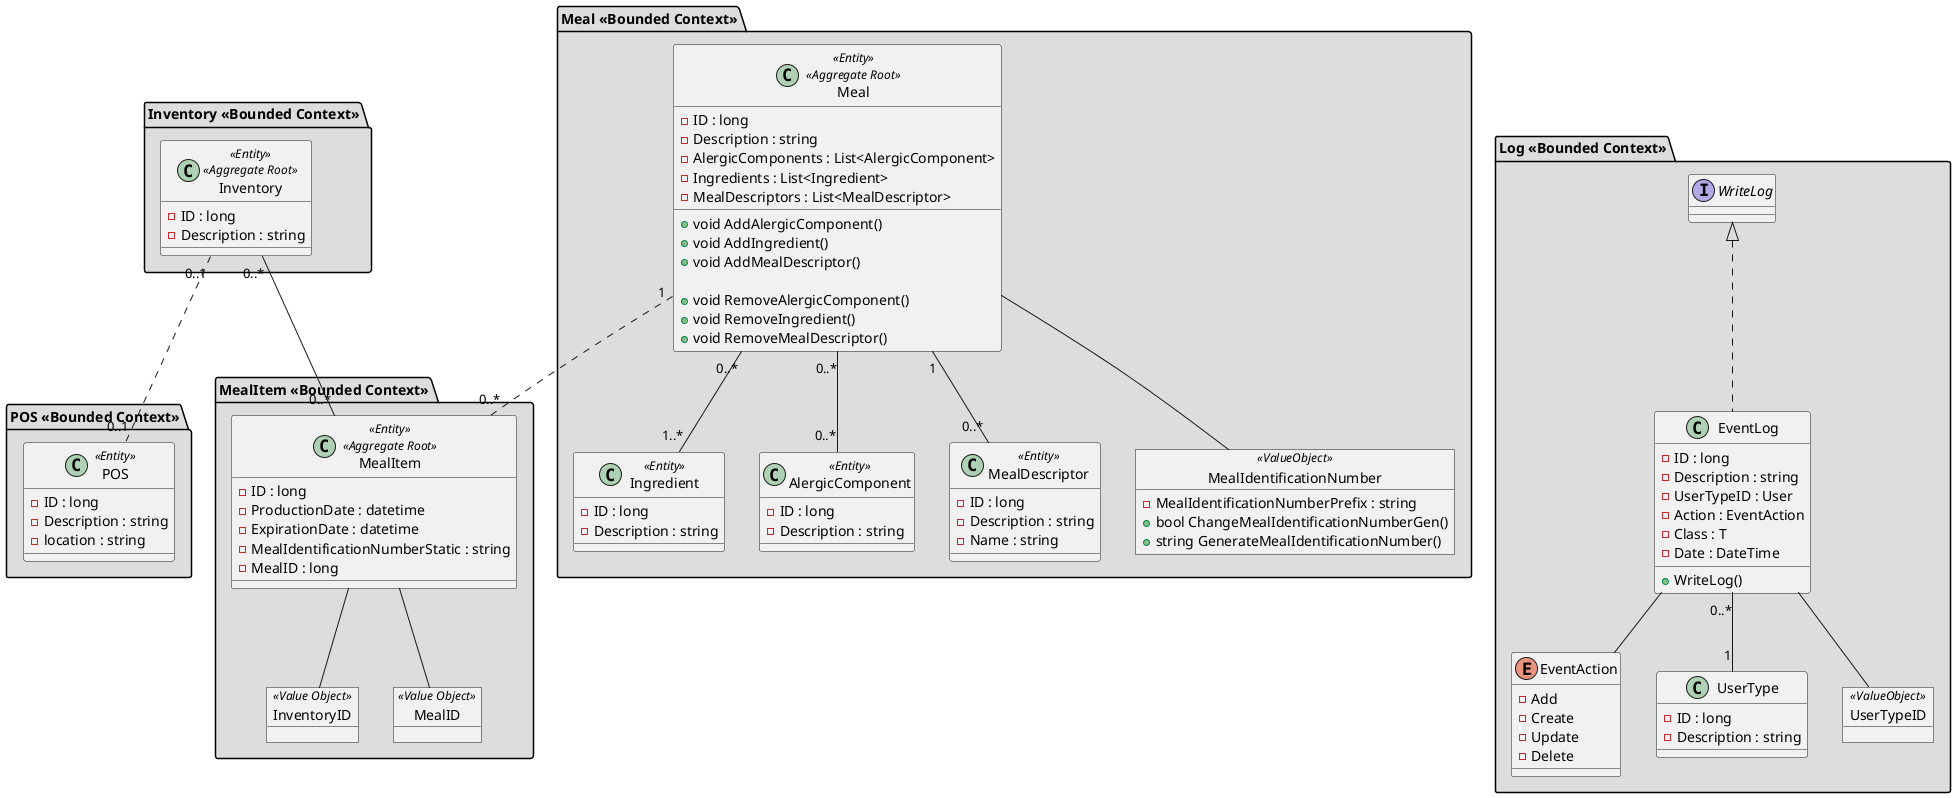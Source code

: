 @startuml DomainModelDiagram

package "Inventory <<Bounded Context>>" #DDDDDD {

    class Inventory <<Entity>> <<Aggregate Root>> {
        -ID : long
        -Description : string
    }
      
}

package "POS <<Bounded Context>>" #DDDDDD {

    class POS <<Entity>> {
        -ID : long
        -Description : string
        -location : string
    }
}

Inventory "0..1" .. "0..1" POS 

package "MealItem <<Bounded Context>>" #DDDDDD {

    class MealItem <<Entity>> <<Aggregate Root>> {
        -ID : long
        -ProductionDate : datetime
        -ExpirationDate : datetime
        -MealIdentificationNumberStatic : string
        -MealID : long
    }

    object InventoryID <<Value Object>>

    object MealID <<Value Object>>

    MealItem -- InventoryID
    MealItem -- MealID
    Inventory "0..*" -- "0..*" MealItem
}

package "Meal <<Bounded Context>>" #DDDDDD {

    class Meal <<Entity>> <<Aggregate Root>> {
        -ID : long
        -Description : string
        -AlergicComponents : List<AlergicComponent>
        -Ingredients : List<Ingredient>
        -MealDescriptors : List<MealDescriptor>

        +void AddAlergicComponent()
        +void AddIngredient()
        +void AddMealDescriptor()

        +void RemoveAlergicComponent()
        +void RemoveIngredient()
        +void RemoveMealDescriptor()
    }

    class Ingredient <<Entity>> {
        -ID : long
        -Description : string
    }

    class AlergicComponent <<Entity>> {
        -ID : long
        -Description : string
    }

    class MealDescriptor <<Entity>> {
        -ID : long
        -Description : string
        -Name : string
    }

    object MealIdentificationNumber <<ValueObject>> {
        -MealIdentificationNumberPrefix : string

        +bool ChangeMealIdentificationNumberGen()
        +string GenerateMealIdentificationNumber()
    }

    object Meal.MealID <<Value Object>>

    Meal "0..*" -- "0..*" AlergicComponent
    Meal "1" -- "0..*" MealDescriptor
    Meal "0..*" -- "1..*" Ingredient
    Meal -- MealIdentificationNumber
    Meal -- Meal.MealID
}

Meal "1" .. "0..*" MealItem



package "Log <<Bounded Context>>" #DDDDDD {

    interface WriteLog

    class EventLog  {
        -ID : long
        -Description : string
        -UserTypeID : User
        -Action : EventAction
        -Class : T
        -Date : DateTime

        +WriteLog()
    }

    enum EventAction {
        - Add
        - Create
        - Update
        - Delete
    }

    class UserType {
        -ID : long
        -Description : string
    }

    object UserTypeID <<ValueObject>>

    WriteLog <|.. EventLog
    EventLog -- UserTypeID
    EventLog -- EventAction
    EventLog "0..*" -- "1" UserType
}

@enduml
